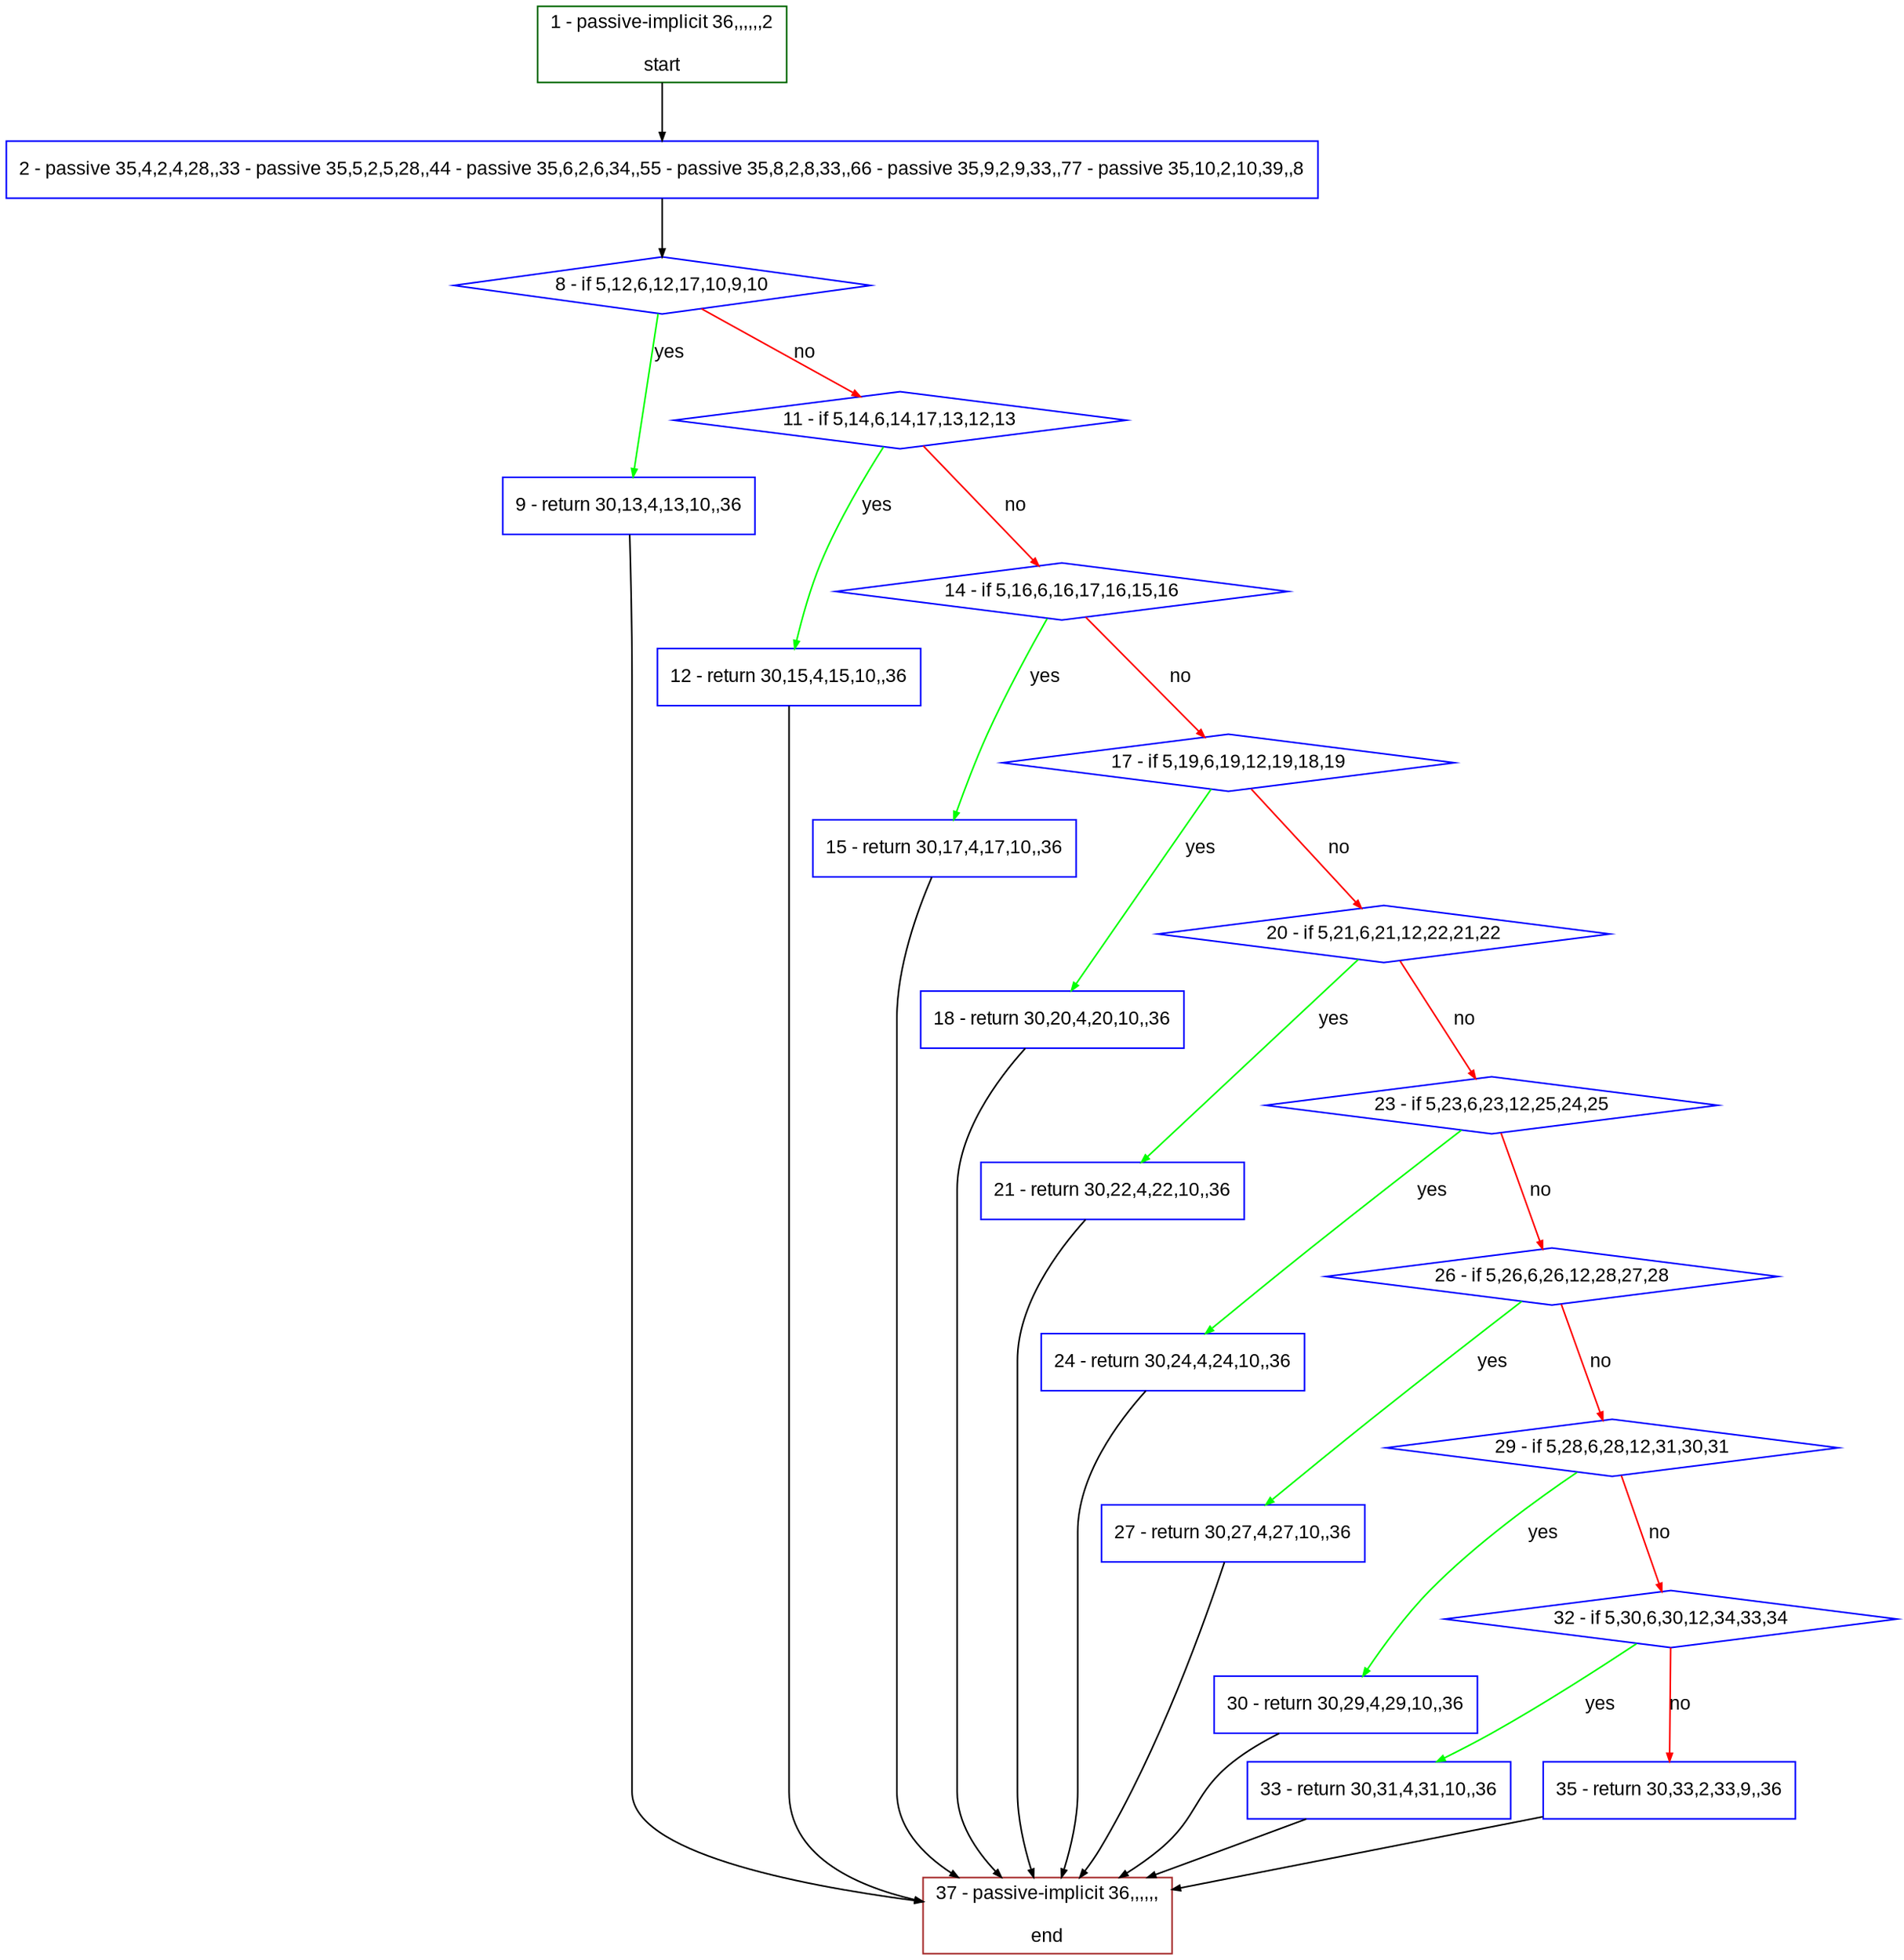 digraph "" {
  graph [bgcolor="white", fillcolor="#FFFFCC", pack="true", packmode="clust", fontname="Arial", label="", fontsize="12", compound="true", style="rounded,filled"];
  node [node_initialized="no", fillcolor="white", fontname="Arial", label="", color="grey", fontsize="12", fixedsize="false", compound="true", shape="rectangle", style="filled"];
  edge [arrowtail="none", lhead="", fontcolor="black", fontname="Arial", label="", color="black", fontsize="12", arrowhead="normal", arrowsize="0.5", compound="true", ltail="", dir="forward"];
  __N1 [fillcolor="#ffffff", label="2 - passive 35,4,2,4,28,,33 - passive 35,5,2,5,28,,44 - passive 35,6,2,6,34,,55 - passive 35,8,2,8,33,,66 - passive 35,9,2,9,33,,77 - passive 35,10,2,10,39,,8", color="#0000ff", shape="box", style="filled"];
  __N2 [fillcolor="#ffffff", label="1 - passive-implicit 36,,,,,,2\n\nstart", color="#006400", shape="box", style="filled"];
  __N3 [fillcolor="#ffffff", label="8 - if 5,12,6,12,17,10,9,10", color="#0000ff", shape="diamond", style="filled"];
  __N4 [fillcolor="#ffffff", label="9 - return 30,13,4,13,10,,36", color="#0000ff", shape="box", style="filled"];
  __N5 [fillcolor="#ffffff", label="11 - if 5,14,6,14,17,13,12,13", color="#0000ff", shape="diamond", style="filled"];
  __N6 [fillcolor="#ffffff", label="37 - passive-implicit 36,,,,,,\n\nend", color="#a52a2a", shape="box", style="filled"];
  __N7 [fillcolor="#ffffff", label="12 - return 30,15,4,15,10,,36", color="#0000ff", shape="box", style="filled"];
  __N8 [fillcolor="#ffffff", label="14 - if 5,16,6,16,17,16,15,16", color="#0000ff", shape="diamond", style="filled"];
  __N9 [fillcolor="#ffffff", label="15 - return 30,17,4,17,10,,36", color="#0000ff", shape="box", style="filled"];
  __N10 [fillcolor="#ffffff", label="17 - if 5,19,6,19,12,19,18,19", color="#0000ff", shape="diamond", style="filled"];
  __N11 [fillcolor="#ffffff", label="18 - return 30,20,4,20,10,,36", color="#0000ff", shape="box", style="filled"];
  __N12 [fillcolor="#ffffff", label="20 - if 5,21,6,21,12,22,21,22", color="#0000ff", shape="diamond", style="filled"];
  __N13 [fillcolor="#ffffff", label="21 - return 30,22,4,22,10,,36", color="#0000ff", shape="box", style="filled"];
  __N14 [fillcolor="#ffffff", label="23 - if 5,23,6,23,12,25,24,25", color="#0000ff", shape="diamond", style="filled"];
  __N15 [fillcolor="#ffffff", label="24 - return 30,24,4,24,10,,36", color="#0000ff", shape="box", style="filled"];
  __N16 [fillcolor="#ffffff", label="26 - if 5,26,6,26,12,28,27,28", color="#0000ff", shape="diamond", style="filled"];
  __N17 [fillcolor="#ffffff", label="27 - return 30,27,4,27,10,,36", color="#0000ff", shape="box", style="filled"];
  __N18 [fillcolor="#ffffff", label="29 - if 5,28,6,28,12,31,30,31", color="#0000ff", shape="diamond", style="filled"];
  __N19 [fillcolor="#ffffff", label="30 - return 30,29,4,29,10,,36", color="#0000ff", shape="box", style="filled"];
  __N20 [fillcolor="#ffffff", label="32 - if 5,30,6,30,12,34,33,34", color="#0000ff", shape="diamond", style="filled"];
  __N21 [fillcolor="#ffffff", label="33 - return 30,31,4,31,10,,36", color="#0000ff", shape="box", style="filled"];
  __N22 [fillcolor="#ffffff", label="35 - return 30,33,2,33,9,,36", color="#0000ff", shape="box", style="filled"];
  __N2 -> __N1 [arrowtail="none", color="#000000", label="", arrowhead="normal", dir="forward"];
  __N1 -> __N3 [arrowtail="none", color="#000000", label="", arrowhead="normal", dir="forward"];
  __N3 -> __N4 [arrowtail="none", color="#00ff00", label="yes", arrowhead="normal", dir="forward"];
  __N3 -> __N5 [arrowtail="none", color="#ff0000", label="no", arrowhead="normal", dir="forward"];
  __N4 -> __N6 [arrowtail="none", color="#000000", label="", arrowhead="normal", dir="forward"];
  __N5 -> __N7 [arrowtail="none", color="#00ff00", label="yes", arrowhead="normal", dir="forward"];
  __N5 -> __N8 [arrowtail="none", color="#ff0000", label="no", arrowhead="normal", dir="forward"];
  __N7 -> __N6 [arrowtail="none", color="#000000", label="", arrowhead="normal", dir="forward"];
  __N8 -> __N9 [arrowtail="none", color="#00ff00", label="yes", arrowhead="normal", dir="forward"];
  __N8 -> __N10 [arrowtail="none", color="#ff0000", label="no", arrowhead="normal", dir="forward"];
  __N9 -> __N6 [arrowtail="none", color="#000000", label="", arrowhead="normal", dir="forward"];
  __N10 -> __N11 [arrowtail="none", color="#00ff00", label="yes", arrowhead="normal", dir="forward"];
  __N10 -> __N12 [arrowtail="none", color="#ff0000", label="no", arrowhead="normal", dir="forward"];
  __N11 -> __N6 [arrowtail="none", color="#000000", label="", arrowhead="normal", dir="forward"];
  __N12 -> __N13 [arrowtail="none", color="#00ff00", label="yes", arrowhead="normal", dir="forward"];
  __N12 -> __N14 [arrowtail="none", color="#ff0000", label="no", arrowhead="normal", dir="forward"];
  __N13 -> __N6 [arrowtail="none", color="#000000", label="", arrowhead="normal", dir="forward"];
  __N14 -> __N15 [arrowtail="none", color="#00ff00", label="yes", arrowhead="normal", dir="forward"];
  __N14 -> __N16 [arrowtail="none", color="#ff0000", label="no", arrowhead="normal", dir="forward"];
  __N15 -> __N6 [arrowtail="none", color="#000000", label="", arrowhead="normal", dir="forward"];
  __N16 -> __N17 [arrowtail="none", color="#00ff00", label="yes", arrowhead="normal", dir="forward"];
  __N16 -> __N18 [arrowtail="none", color="#ff0000", label="no", arrowhead="normal", dir="forward"];
  __N17 -> __N6 [arrowtail="none", color="#000000", label="", arrowhead="normal", dir="forward"];
  __N18 -> __N19 [arrowtail="none", color="#00ff00", label="yes", arrowhead="normal", dir="forward"];
  __N18 -> __N20 [arrowtail="none", color="#ff0000", label="no", arrowhead="normal", dir="forward"];
  __N19 -> __N6 [arrowtail="none", color="#000000", label="", arrowhead="normal", dir="forward"];
  __N20 -> __N21 [arrowtail="none", color="#00ff00", label="yes", arrowhead="normal", dir="forward"];
  __N20 -> __N22 [arrowtail="none", color="#ff0000", label="no", arrowhead="normal", dir="forward"];
  __N21 -> __N6 [arrowtail="none", color="#000000", label="", arrowhead="normal", dir="forward"];
  __N22 -> __N6 [arrowtail="none", color="#000000", label="", arrowhead="normal", dir="forward"];
}
